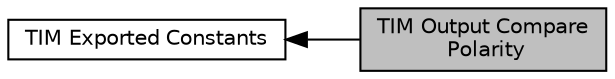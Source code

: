 digraph "TIM Output Compare Polarity"
{
  edge [fontname="Helvetica",fontsize="10",labelfontname="Helvetica",labelfontsize="10"];
  node [fontname="Helvetica",fontsize="10",shape=box];
  rankdir=LR;
  Node2 [label="TIM Exported Constants",height=0.2,width=0.4,color="black", fillcolor="white", style="filled",URL="$group__TIM__Exported__Constants.html",tooltip=" "];
  Node1 [label="TIM Output Compare\l Polarity",height=0.2,width=0.4,color="black", fillcolor="grey75", style="filled", fontcolor="black",tooltip=" "];
  Node2->Node1 [shape=plaintext, dir="back", style="solid"];
}
